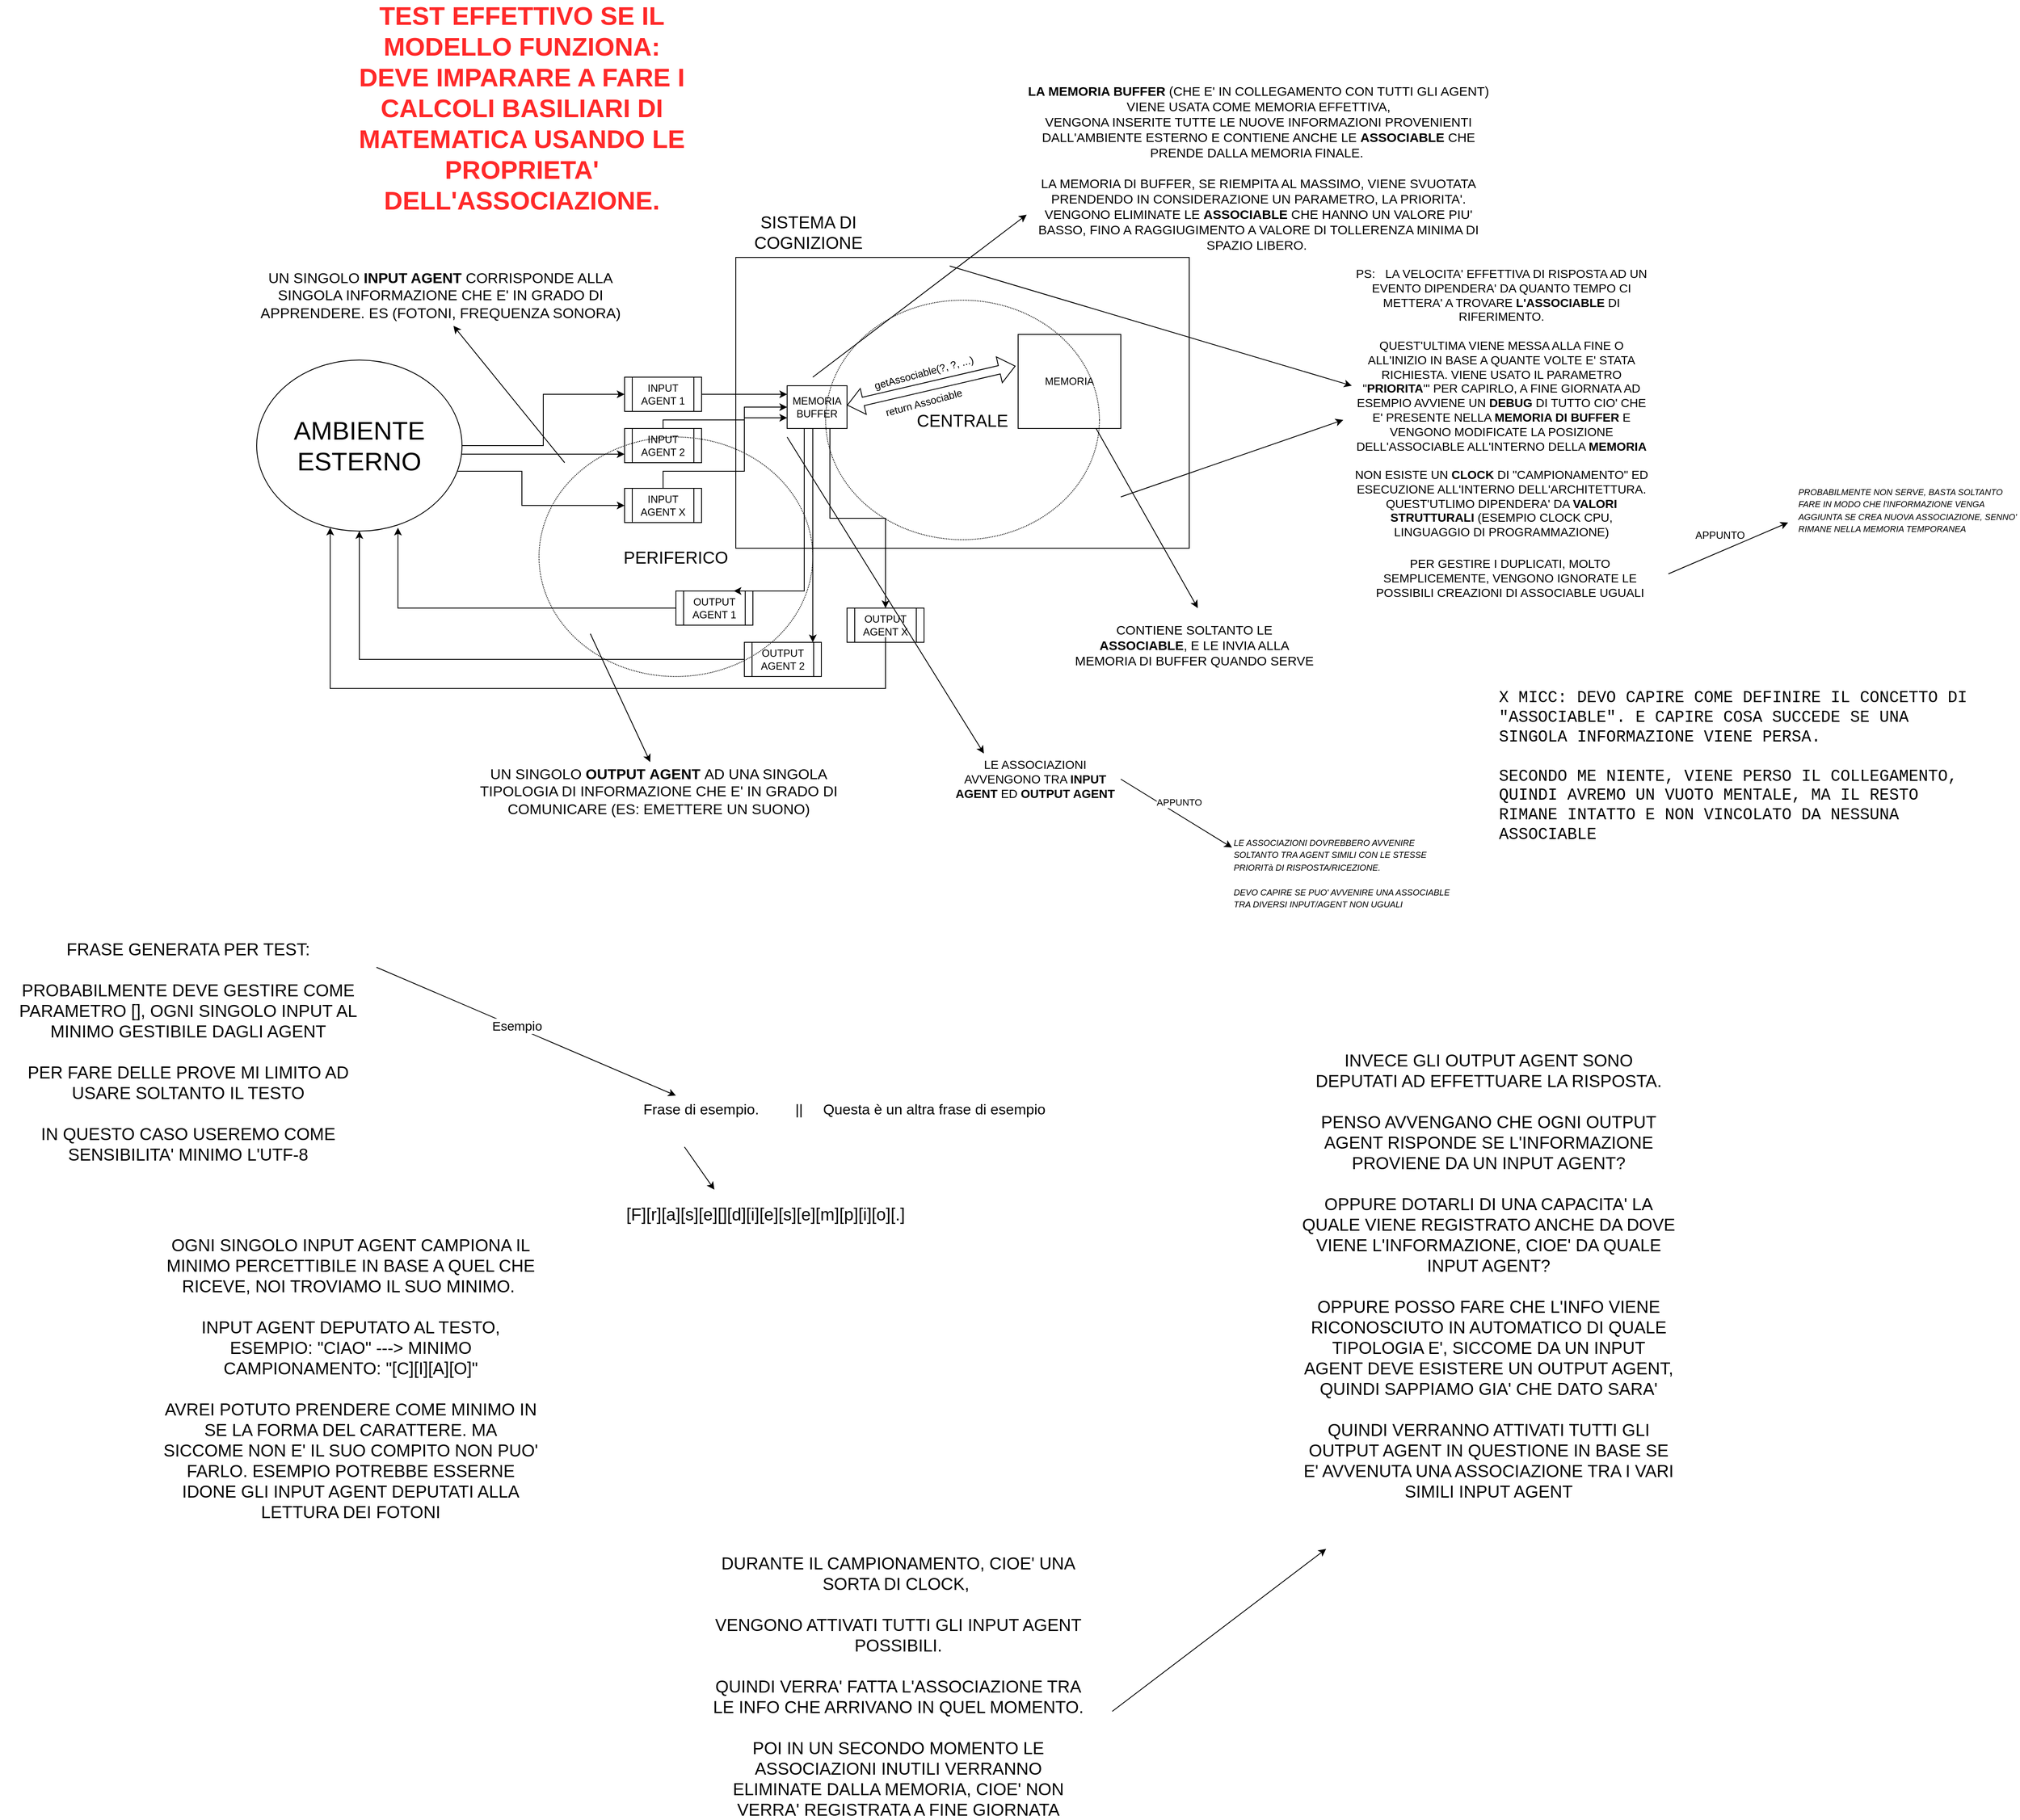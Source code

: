 <mxfile version="28.2.5">
  <diagram name="Page-1" id="nZuKNwKg5GLubK1jZada">
    <mxGraphModel dx="2887" dy="2226" grid="1" gridSize="10" guides="1" tooltips="1" connect="1" arrows="1" fold="1" page="1" pageScale="1" pageWidth="850" pageHeight="1100" math="0" shadow="0">
      <root>
        <mxCell id="0" />
        <mxCell id="1" parent="0" />
        <mxCell id="f7gwcDW4hTQdyQr3YfNT-40" style="edgeStyle=orthogonalEdgeStyle;rounded=0;orthogonalLoop=1;jettySize=auto;html=1;entryX=0;entryY=0.5;entryDx=0;entryDy=0;" parent="1" source="f7gwcDW4hTQdyQr3YfNT-1" target="f7gwcDW4hTQdyQr3YfNT-6" edge="1">
          <mxGeometry relative="1" as="geometry" />
        </mxCell>
        <mxCell id="f7gwcDW4hTQdyQr3YfNT-41" style="edgeStyle=orthogonalEdgeStyle;rounded=0;orthogonalLoop=1;jettySize=auto;html=1;" parent="1" source="f7gwcDW4hTQdyQr3YfNT-1" target="f7gwcDW4hTQdyQr3YfNT-7" edge="1">
          <mxGeometry relative="1" as="geometry">
            <Array as="points">
              <mxPoint x="340" y="360" />
              <mxPoint x="340" y="360" />
            </Array>
          </mxGeometry>
        </mxCell>
        <mxCell id="f7gwcDW4hTQdyQr3YfNT-42" style="edgeStyle=orthogonalEdgeStyle;rounded=0;orthogonalLoop=1;jettySize=auto;html=1;entryX=0;entryY=0.5;entryDx=0;entryDy=0;" parent="1" source="f7gwcDW4hTQdyQr3YfNT-1" target="f7gwcDW4hTQdyQr3YfNT-8" edge="1">
          <mxGeometry relative="1" as="geometry">
            <Array as="points">
              <mxPoint x="320" y="380" />
              <mxPoint x="320" y="420" />
            </Array>
          </mxGeometry>
        </mxCell>
        <mxCell id="f7gwcDW4hTQdyQr3YfNT-1" value="&lt;font style=&quot;font-size: 30px;&quot;&gt;AMBIENTE ESTERNO&lt;/font&gt;" style="ellipse;whiteSpace=wrap;html=1;" parent="1" vertex="1">
          <mxGeometry x="10" y="250" width="240" height="200" as="geometry" />
        </mxCell>
        <mxCell id="f7gwcDW4hTQdyQr3YfNT-3" value="" style="rounded=0;whiteSpace=wrap;html=1;" parent="1" vertex="1">
          <mxGeometry x="570" y="130" width="530" height="340" as="geometry" />
        </mxCell>
        <mxCell id="f7gwcDW4hTQdyQr3YfNT-4" value="&lt;font style=&quot;font-size: 20px;&quot;&gt;SISTEMA DI COGNIZIONE&lt;/font&gt;" style="text;html=1;strokeColor=none;fillColor=none;align=center;verticalAlign=middle;whiteSpace=wrap;rounded=0;" parent="1" vertex="1">
          <mxGeometry x="550" y="90" width="210" height="20" as="geometry" />
        </mxCell>
        <mxCell id="f7gwcDW4hTQdyQr3YfNT-61" style="edgeStyle=orthogonalEdgeStyle;rounded=0;orthogonalLoop=1;jettySize=auto;html=1;" parent="1" source="f7gwcDW4hTQdyQr3YfNT-6" target="f7gwcDW4hTQdyQr3YfNT-31" edge="1">
          <mxGeometry relative="1" as="geometry">
            <Array as="points">
              <mxPoint x="610" y="290" />
              <mxPoint x="610" y="290" />
            </Array>
          </mxGeometry>
        </mxCell>
        <mxCell id="f7gwcDW4hTQdyQr3YfNT-6" value="INPUT AGENT 1" style="shape=process;whiteSpace=wrap;html=1;backgroundOutline=1;" parent="1" vertex="1">
          <mxGeometry x="440" y="270" width="90" height="40" as="geometry" />
        </mxCell>
        <mxCell id="f7gwcDW4hTQdyQr3YfNT-68" style="edgeStyle=orthogonalEdgeStyle;rounded=0;orthogonalLoop=1;jettySize=auto;html=1;entryX=0;entryY=0.5;entryDx=0;entryDy=0;" parent="1" source="f7gwcDW4hTQdyQr3YfNT-7" target="f7gwcDW4hTQdyQr3YfNT-31" edge="1">
          <mxGeometry relative="1" as="geometry">
            <Array as="points">
              <mxPoint x="485" y="320" />
              <mxPoint x="580" y="320" />
              <mxPoint x="580" y="305" />
            </Array>
          </mxGeometry>
        </mxCell>
        <mxCell id="f7gwcDW4hTQdyQr3YfNT-7" value="INPUT AGENT 2" style="shape=process;whiteSpace=wrap;html=1;backgroundOutline=1;" parent="1" vertex="1">
          <mxGeometry x="440" y="330" width="90" height="40" as="geometry" />
        </mxCell>
        <mxCell id="f7gwcDW4hTQdyQr3YfNT-69" style="edgeStyle=orthogonalEdgeStyle;rounded=0;orthogonalLoop=1;jettySize=auto;html=1;entryX=0;entryY=0.75;entryDx=0;entryDy=0;" parent="1" source="f7gwcDW4hTQdyQr3YfNT-8" target="f7gwcDW4hTQdyQr3YfNT-31" edge="1">
          <mxGeometry relative="1" as="geometry">
            <Array as="points">
              <mxPoint x="485" y="380" />
              <mxPoint x="580" y="380" />
              <mxPoint x="580" y="317" />
            </Array>
          </mxGeometry>
        </mxCell>
        <mxCell id="f7gwcDW4hTQdyQr3YfNT-8" value="INPUT AGENT X" style="shape=process;whiteSpace=wrap;html=1;backgroundOutline=1;" parent="1" vertex="1">
          <mxGeometry x="440" y="400" width="90" height="40" as="geometry" />
        </mxCell>
        <mxCell id="f7gwcDW4hTQdyQr3YfNT-12" value="OUTPUT&lt;br&gt;AGENT 1" style="shape=process;whiteSpace=wrap;html=1;backgroundOutline=1;" parent="1" vertex="1">
          <mxGeometry x="500" y="520" width="90" height="40" as="geometry" />
        </mxCell>
        <mxCell id="f7gwcDW4hTQdyQr3YfNT-23" style="edgeStyle=orthogonalEdgeStyle;rounded=0;orthogonalLoop=1;jettySize=auto;html=1;entryX=0.5;entryY=1;entryDx=0;entryDy=0;" parent="1" source="f7gwcDW4hTQdyQr3YfNT-13" target="f7gwcDW4hTQdyQr3YfNT-1" edge="1">
          <mxGeometry relative="1" as="geometry" />
        </mxCell>
        <mxCell id="f7gwcDW4hTQdyQr3YfNT-13" value="OUTPUT&lt;br&gt;AGENT 2" style="shape=process;whiteSpace=wrap;html=1;backgroundOutline=1;" parent="1" vertex="1">
          <mxGeometry x="580" y="580" width="90" height="40" as="geometry" />
        </mxCell>
        <mxCell id="f7gwcDW4hTQdyQr3YfNT-14" value="OUTPUT AGENT X" style="shape=process;whiteSpace=wrap;html=1;backgroundOutline=1;" parent="1" vertex="1">
          <mxGeometry x="700" y="540" width="90" height="40" as="geometry" />
        </mxCell>
        <mxCell id="f7gwcDW4hTQdyQr3YfNT-22" style="edgeStyle=orthogonalEdgeStyle;rounded=0;orthogonalLoop=1;jettySize=auto;html=1;entryX=0.688;entryY=0.98;entryDx=0;entryDy=0;entryPerimeter=0;" parent="1" source="f7gwcDW4hTQdyQr3YfNT-12" target="f7gwcDW4hTQdyQr3YfNT-1" edge="1">
          <mxGeometry relative="1" as="geometry" />
        </mxCell>
        <mxCell id="f7gwcDW4hTQdyQr3YfNT-24" style="edgeStyle=orthogonalEdgeStyle;rounded=0;orthogonalLoop=1;jettySize=auto;html=1;entryX=0.358;entryY=1.01;entryDx=0;entryDy=0;entryPerimeter=0;" parent="1" edge="1">
          <mxGeometry relative="1" as="geometry">
            <mxPoint x="745" y="574" as="sourcePoint" />
            <mxPoint x="95.92" y="446" as="targetPoint" />
            <Array as="points">
              <mxPoint x="745" y="634" />
              <mxPoint x="96" y="634" />
            </Array>
          </mxGeometry>
        </mxCell>
        <mxCell id="S5PtbbGTLoT8_omnZW4--2" style="edgeStyle=orthogonalEdgeStyle;rounded=0;orthogonalLoop=1;jettySize=auto;html=1;entryX=0.75;entryY=0;entryDx=0;entryDy=0;" parent="1" source="f7gwcDW4hTQdyQr3YfNT-31" target="f7gwcDW4hTQdyQr3YfNT-12" edge="1">
          <mxGeometry relative="1" as="geometry">
            <Array as="points">
              <mxPoint x="650" y="520" />
            </Array>
          </mxGeometry>
        </mxCell>
        <mxCell id="S5PtbbGTLoT8_omnZW4--3" style="edgeStyle=orthogonalEdgeStyle;rounded=0;orthogonalLoop=1;jettySize=auto;html=1;" parent="1" source="f7gwcDW4hTQdyQr3YfNT-31" target="f7gwcDW4hTQdyQr3YfNT-13" edge="1">
          <mxGeometry relative="1" as="geometry">
            <Array as="points">
              <mxPoint x="660" y="390" />
              <mxPoint x="660" y="390" />
            </Array>
          </mxGeometry>
        </mxCell>
        <mxCell id="S5PtbbGTLoT8_omnZW4--4" style="edgeStyle=orthogonalEdgeStyle;rounded=0;orthogonalLoop=1;jettySize=auto;html=1;" parent="1" source="f7gwcDW4hTQdyQr3YfNT-31" target="f7gwcDW4hTQdyQr3YfNT-14" edge="1">
          <mxGeometry relative="1" as="geometry">
            <Array as="points">
              <mxPoint x="680" y="435" />
              <mxPoint x="745" y="435" />
            </Array>
          </mxGeometry>
        </mxCell>
        <mxCell id="f7gwcDW4hTQdyQr3YfNT-31" value="MEMORIA BUFFER" style="rounded=0;whiteSpace=wrap;html=1;" parent="1" vertex="1">
          <mxGeometry x="630" y="280" width="70" height="50" as="geometry" />
        </mxCell>
        <mxCell id="f7gwcDW4hTQdyQr3YfNT-33" value="MEMORIA" style="rounded=0;whiteSpace=wrap;html=1;" parent="1" vertex="1">
          <mxGeometry x="900" y="220" width="120" height="110" as="geometry" />
        </mxCell>
        <mxCell id="f7gwcDW4hTQdyQr3YfNT-43" value="" style="endArrow=classic;html=1;rounded=0;" parent="1" edge="1">
          <mxGeometry width="50" height="50" relative="1" as="geometry">
            <mxPoint x="370" y="370" as="sourcePoint" />
            <mxPoint x="240" y="210" as="targetPoint" />
          </mxGeometry>
        </mxCell>
        <mxCell id="f7gwcDW4hTQdyQr3YfNT-44" value="&lt;font style=&quot;font-size: 17px;&quot;&gt;UN SINGOLO &lt;b&gt;INPUT AGENT&lt;/b&gt; CORRISPONDE ALLA SINGOLA INFORMAZIONE CHE E&#39; IN GRADO DI APPRENDERE. ES (FOTONI, FREQUENZA SONORA)&lt;/font&gt;" style="text;html=1;strokeColor=none;fillColor=none;align=center;verticalAlign=middle;whiteSpace=wrap;rounded=0;" parent="1" vertex="1">
          <mxGeometry x="10" y="160" width="430" height="30" as="geometry" />
        </mxCell>
        <mxCell id="f7gwcDW4hTQdyQr3YfNT-47" value="" style="endArrow=classic;html=1;rounded=0;" parent="1" edge="1">
          <mxGeometry width="50" height="50" relative="1" as="geometry">
            <mxPoint x="400" y="570" as="sourcePoint" />
            <mxPoint x="470" y="720" as="targetPoint" />
          </mxGeometry>
        </mxCell>
        <mxCell id="f7gwcDW4hTQdyQr3YfNT-48" value="&lt;font style=&quot;font-size: 17px;&quot;&gt;UN SINGOLO &lt;b&gt;OUTPUT&amp;nbsp;AGENT&lt;/b&gt;&amp;nbsp;AD UNA SINGOLA TIPOLOGIA DI INFORMAZIONE CHE E&#39; IN GRADO DI COMUNICARE (ES: EMETTERE UN SUONO)&lt;/font&gt;" style="text;html=1;strokeColor=none;fillColor=none;align=center;verticalAlign=middle;whiteSpace=wrap;rounded=0;" parent="1" vertex="1">
          <mxGeometry x="260" y="730" width="440" height="50" as="geometry" />
        </mxCell>
        <mxCell id="f7gwcDW4hTQdyQr3YfNT-53" value="&lt;div style=&quot;text-align: center; font-size: 15px;&quot;&gt;&lt;font style=&quot;font-size: 15px;&quot;&gt;&lt;b style=&quot;&quot;&gt;LA MEMORIA BUFFER&lt;/b&gt;&amp;nbsp;(CHE E&#39; IN COLLEGAMENTO CON TUTTI GLI AGENT) VIENE USATA COME MEMORIA EFFETTIVA,&lt;/font&gt;&lt;/div&gt;&lt;div style=&quot;text-align: center; font-size: 15px;&quot;&gt;&lt;font style=&quot;font-size: 15px;&quot;&gt;VENGONA INSERITE TUTTE LE NUOVE INFORMAZIONI PROVENIENTI DALL&#39;AMBIENTE ESTERNO E CONTIENE ANCHE LE &lt;b style=&quot;&quot;&gt;ASSOCIABLE &lt;/b&gt;CHE PRENDE DALLA MEMORIA FINALE.&amp;nbsp;&lt;/font&gt;&lt;/div&gt;&lt;div style=&quot;text-align: center; font-size: 15px;&quot;&gt;&lt;font style=&quot;font-size: 15px;&quot;&gt;&lt;br&gt;&lt;/font&gt;&lt;/div&gt;&lt;div style=&quot;text-align: center; font-size: 15px;&quot;&gt;&lt;font style=&quot;font-size: 15px;&quot;&gt;LA MEMORIA DI BUFFER, SE RIEMPITA AL MASSIMO, VIENE SVUOTATA PRENDENDO IN CONSIDERAZIONE UN PARAMETRO, LA PRIORITA&#39;. VENGONO ELIMINATE LE &lt;b style=&quot;&quot;&gt;ASSOCIABLE &lt;/b&gt;CHE HANNO UN VALORE PIU&#39; BASSO, FINO A RAGGIUGIMENTO A VALORE DI TOLLERENZA MINIMA DI SPAZIO LIBERO.&amp;nbsp;&lt;/font&gt;&lt;/div&gt;" style="text;whiteSpace=wrap;html=1;" parent="1" vertex="1">
          <mxGeometry x="900" y="-80" width="560" height="80" as="geometry" />
        </mxCell>
        <mxCell id="f7gwcDW4hTQdyQr3YfNT-54" value="" style="endArrow=classic;html=1;rounded=0;" parent="1" edge="1">
          <mxGeometry width="50" height="50" relative="1" as="geometry">
            <mxPoint x="660" y="270" as="sourcePoint" />
            <mxPoint x="910" y="80" as="targetPoint" />
          </mxGeometry>
        </mxCell>
        <mxCell id="f7gwcDW4hTQdyQr3YfNT-58" value="" style="endArrow=classic;html=1;rounded=0;" parent="1" source="f7gwcDW4hTQdyQr3YfNT-33" edge="1">
          <mxGeometry width="50" height="50" relative="1" as="geometry">
            <mxPoint x="630" y="430" as="sourcePoint" />
            <mxPoint x="1110" y="540" as="targetPoint" />
          </mxGeometry>
        </mxCell>
        <mxCell id="f7gwcDW4hTQdyQr3YfNT-66" value="" style="shape=flexArrow;endArrow=classic;startArrow=classic;html=1;rounded=0;entryX=-0.025;entryY=0.336;entryDx=0;entryDy=0;entryPerimeter=0;" parent="1" target="f7gwcDW4hTQdyQr3YfNT-33" edge="1">
          <mxGeometry width="100" height="100" relative="1" as="geometry">
            <mxPoint x="700" y="302.762" as="sourcePoint" />
            <mxPoint x="900" y="277.23" as="targetPoint" />
          </mxGeometry>
        </mxCell>
        <mxCell id="f7gwcDW4hTQdyQr3YfNT-72" value="&lt;div style=&quot;text-align: center; font-size: 15px;&quot;&gt;CONTIENE SOLTANTO LE &lt;b&gt;ASSOCIABLE&lt;/b&gt;, E LE INVIA ALLA MEMORIA DI BUFFER QUANDO SERVE&lt;/div&gt;" style="text;whiteSpace=wrap;html=1;" parent="1" vertex="1">
          <mxGeometry x="960" y="550" width="290" height="80" as="geometry" />
        </mxCell>
        <mxCell id="f7gwcDW4hTQdyQr3YfNT-73" value="" style="endArrow=classic;html=1;rounded=0;" parent="1" edge="1">
          <mxGeometry width="50" height="50" relative="1" as="geometry">
            <mxPoint x="820" y="140" as="sourcePoint" />
            <mxPoint x="1290" y="280" as="targetPoint" />
          </mxGeometry>
        </mxCell>
        <mxCell id="f7gwcDW4hTQdyQr3YfNT-75" value="" style="endArrow=classic;html=1;rounded=0;" parent="1" edge="1">
          <mxGeometry width="50" height="50" relative="1" as="geometry">
            <mxPoint x="1020" y="410" as="sourcePoint" />
            <mxPoint x="1280" y="320" as="targetPoint" />
          </mxGeometry>
        </mxCell>
        <mxCell id="f7gwcDW4hTQdyQr3YfNT-76" value="&lt;font style=&quot;font-size: 14px;&quot;&gt;PS:&amp;nbsp; &amp;nbsp;LA VELOCITA&#39; EFFETTIVA DI RISPOSTA AD UN EVENTO DIPENDERA&#39; DA QUANTO TEMPO CI METTERA&#39; A TROVARE &lt;b&gt;L&#39;ASSOCIABLE&lt;/b&gt; DI RIFERIMENTO.&lt;br&gt;&lt;br&gt;QUEST&#39;ULTIMA VIENE MESSA ALLA FINE O ALL&#39;INIZIO IN BASE A QUANTE VOLTE E&#39; STATA RICHIESTA. VIENE USATO IL PARAMETRO &quot;&lt;b&gt;PRIORITA&lt;/b&gt;&#39;&quot; PER CAPIRLO, A FINE GIORNATA AD ESEMPIO AVVIENE UN &lt;b&gt;DEBUG &lt;/b&gt;DI TUTTO CIO&#39; CHE E&#39; PRESENTE NELLA &lt;b&gt;MEMORIA DI BUFFER&lt;/b&gt; E VENGONO MODIFICATE LA POSIZIONE DELL&#39;ASSOCIABLE ALL&#39;INTERNO DELLA &lt;b&gt;MEMORIA&lt;/b&gt;&lt;br&gt;&lt;br&gt;NON ESISTE UN &lt;b&gt;CLOCK &lt;/b&gt;DI &quot;CAMPIONAMENTO&quot; ED ESECUZIONE ALL&#39;INTERNO DELL&#39;ARCHITETTURA. QUEST&#39;UTLIMO DIPENDERA&#39; DA &lt;b&gt;VALORI STRUTTURALI&lt;/b&gt; (ESEMPIO CLOCK CPU, LINGUAGGIO DI PROGRAMMAZIONE)&lt;/font&gt;" style="text;html=1;strokeColor=none;fillColor=none;align=center;verticalAlign=middle;whiteSpace=wrap;rounded=0;" parent="1" vertex="1">
          <mxGeometry x="1290" y="285" width="350" height="30" as="geometry" />
        </mxCell>
        <mxCell id="f7gwcDW4hTQdyQr3YfNT-77" value="&lt;font style=&quot;font-size: 14px;&quot;&gt;PER GESTIRE I DUPLICATI, MOLTO SEMPLICEMENTE, VENGONO IGNORATE LE POSSIBILI CREAZIONI DI ASSOCIABLE UGUALI&lt;/font&gt;" style="text;html=1;strokeColor=none;fillColor=none;align=center;verticalAlign=middle;whiteSpace=wrap;rounded=0;" parent="1" vertex="1">
          <mxGeometry x="1300" y="450" width="350" height="110" as="geometry" />
        </mxCell>
        <mxCell id="f7gwcDW4hTQdyQr3YfNT-78" value="&lt;i&gt;&lt;font style=&quot;font-size: 10px;&quot;&gt;PROBABILMENTE NON SERVE, BASTA SOLTANTO FARE IN MODO CHE l&#39;INFORMAZIONE VENGA AGGIUNTA SE CREA NUOVA ASSOCIAZIONE, SENNO&#39; RIMANE NELLA MEMORIA TEMPORANEA&lt;/font&gt;&lt;/i&gt;" style="text;whiteSpace=wrap;html=1;" parent="1" vertex="1">
          <mxGeometry x="1810" y="390" width="260" height="140" as="geometry" />
        </mxCell>
        <mxCell id="f7gwcDW4hTQdyQr3YfNT-79" value="" style="endArrow=classic;html=1;rounded=0;" parent="1" edge="1">
          <mxGeometry width="50" height="50" relative="1" as="geometry">
            <mxPoint x="1660" y="500" as="sourcePoint" />
            <mxPoint x="1800" y="440" as="targetPoint" />
          </mxGeometry>
        </mxCell>
        <mxCell id="f7gwcDW4hTQdyQr3YfNT-80" value="APPUNTO" style="text;html=1;align=center;verticalAlign=middle;resizable=0;points=[];autosize=1;strokeColor=none;fillColor=none;" parent="1" vertex="1">
          <mxGeometry x="1680" y="440" width="80" height="30" as="geometry" />
        </mxCell>
        <mxCell id="f7gwcDW4hTQdyQr3YfNT-81" value="getAssociable(?, ?, ...)" style="text;html=1;strokeColor=none;fillColor=none;align=center;verticalAlign=middle;whiteSpace=wrap;rounded=0;rotation=-15;" parent="1" vertex="1">
          <mxGeometry x="710" y="250" width="160" height="30" as="geometry" />
        </mxCell>
        <mxCell id="f7gwcDW4hTQdyQr3YfNT-82" value="return Associable" style="text;html=1;strokeColor=none;fillColor=none;align=center;verticalAlign=middle;whiteSpace=wrap;rounded=0;rotation=-15;" parent="1" vertex="1">
          <mxGeometry x="710" y="285" width="160" height="30" as="geometry" />
        </mxCell>
        <mxCell id="f7gwcDW4hTQdyQr3YfNT-84" value="" style="endArrow=classic;html=1;rounded=0;" parent="1" edge="1">
          <mxGeometry width="50" height="50" relative="1" as="geometry">
            <mxPoint x="630" y="340" as="sourcePoint" />
            <mxPoint x="860" y="710" as="targetPoint" />
          </mxGeometry>
        </mxCell>
        <mxCell id="f7gwcDW4hTQdyQr3YfNT-85" value="&lt;font style=&quot;font-size: 14px;&quot;&gt;LE ASSOCIAZIONI AVVENGONO TRA &lt;b&gt;INPUT AGENT &lt;/b&gt;ED &lt;b&gt;OUTPUT AGENT&lt;/b&gt;&lt;/font&gt;" style="text;html=1;strokeColor=none;fillColor=none;align=center;verticalAlign=middle;whiteSpace=wrap;rounded=0;" parent="1" vertex="1">
          <mxGeometry x="820" y="710" width="200" height="60" as="geometry" />
        </mxCell>
        <mxCell id="f7gwcDW4hTQdyQr3YfNT-86" style="edgeStyle=orthogonalEdgeStyle;rounded=0;orthogonalLoop=1;jettySize=auto;html=1;exitX=0.5;exitY=1;exitDx=0;exitDy=0;" parent="1" source="f7gwcDW4hTQdyQr3YfNT-85" target="f7gwcDW4hTQdyQr3YfNT-85" edge="1">
          <mxGeometry relative="1" as="geometry" />
        </mxCell>
        <mxCell id="f7gwcDW4hTQdyQr3YfNT-88" value="" style="endArrow=classic;html=1;rounded=0;" parent="1" edge="1">
          <mxGeometry width="50" height="50" relative="1" as="geometry">
            <mxPoint x="1020" y="740" as="sourcePoint" />
            <mxPoint x="1150" y="820" as="targetPoint" />
          </mxGeometry>
        </mxCell>
        <mxCell id="f7gwcDW4hTQdyQr3YfNT-89" value="APPUNTO" style="edgeLabel;html=1;align=center;verticalAlign=middle;resizable=0;points=[];" parent="f7gwcDW4hTQdyQr3YfNT-88" vertex="1" connectable="0">
          <mxGeometry x="-0.055" y="13" relative="1" as="geometry">
            <mxPoint as="offset" />
          </mxGeometry>
        </mxCell>
        <mxCell id="f7gwcDW4hTQdyQr3YfNT-90" value="&lt;span style=&quot;font-size: 10px;&quot;&gt;&lt;i&gt;LE ASSOCIAZIONI DOVREBBERO AVVENIRE SOLTANTO TRA AGENT SIMILI CON LE STESSE PRIORITà DI RISPOSTA/RICEZIONE.&lt;br&gt;&lt;br&gt;DEVO CAPIRE SE PUO&#39; AVVENIRE UNA ASSOCIABLE TRA DIVERSI INPUT/AGENT NON UGUALI&lt;br&gt;&lt;/i&gt;&lt;/span&gt;" style="text;whiteSpace=wrap;html=1;" parent="1" vertex="1">
          <mxGeometry x="1150" y="800" width="260" height="140" as="geometry" />
        </mxCell>
        <mxCell id="f7gwcDW4hTQdyQr3YfNT-91" value="&lt;font face=&quot;Courier New&quot; style=&quot;font-size: 19px;&quot;&gt;X MICC: DEVO CAPIRE COME DEFINIRE IL CONCETTO DI &quot;ASSOCIABLE&quot;. E CAPIRE COSA SUCCEDE SE UNA SINGOLA INFORMAZIONE VIENE PERSA.&amp;nbsp;&lt;br&gt;&lt;br&gt;SECONDO ME NIENTE, VIENE PERSO IL COLLEGAMENTO, QUINDI AVREMO UN VUOTO MENTALE, MA IL RESTO RIMANE INTATTO E NON VINCOLATO DA NESSUNA ASSOCIABLE&lt;/font&gt;" style="text;html=1;strokeColor=none;fillColor=none;align=left;verticalAlign=middle;whiteSpace=wrap;rounded=0;" parent="1" vertex="1">
          <mxGeometry x="1460" y="620" width="550" height="210" as="geometry" />
        </mxCell>
        <mxCell id="S5PtbbGTLoT8_omnZW4--5" value="&lt;font style=&quot;font-size: 20px;&quot;&gt;PERIFERICO&lt;/font&gt;" style="ellipse;whiteSpace=wrap;html=1;fillColor=none;dashed=1;dashPattern=1 1;shadow=0;" parent="1" vertex="1">
          <mxGeometry x="340" y="340" width="320" height="280" as="geometry" />
        </mxCell>
        <mxCell id="S5PtbbGTLoT8_omnZW4--6" value="&lt;font style=&quot;font-size: 20px;&quot;&gt;CENTRALE&lt;/font&gt;" style="ellipse;whiteSpace=wrap;html=1;fillColor=none;dashed=1;dashPattern=1 1;shadow=0;" parent="1" vertex="1">
          <mxGeometry x="675" y="180" width="320" height="280" as="geometry" />
        </mxCell>
        <mxCell id="S5PtbbGTLoT8_omnZW4--7" value="&lt;font style=&quot;font-size: 20px;&quot;&gt;FRASE GENERATA PER TEST:&lt;br&gt;&lt;br&gt;PROBABILMENTE DEVE GESTIRE COME PARAMETRO [], OGNI SINGOLO INPUT AL MINIMO GESTIBILE DAGLI AGENT&lt;br&gt;&lt;br&gt;PER FARE DELLE PROVE MI LIMITO AD USARE SOLTANTO IL TESTO&lt;br&gt;&lt;br&gt;IN QUESTO CASO USEREMO COME SENSIBILITA&#39; MINIMO L&#39;UTF-8&lt;br&gt;&lt;br&gt;&lt;/font&gt;" style="text;html=1;strokeColor=none;fillColor=none;align=center;verticalAlign=middle;whiteSpace=wrap;rounded=0;" parent="1" vertex="1">
          <mxGeometry x="-290" y="1050" width="440" height="40" as="geometry" />
        </mxCell>
        <mxCell id="S5PtbbGTLoT8_omnZW4--8" value="Frase di esempio.         ||     Questa è un altra frase di esempio" style="text;whiteSpace=wrap;strokeWidth=18;fontSize=17;" parent="1" vertex="1">
          <mxGeometry x="460" y="1110" width="560" height="50" as="geometry" />
        </mxCell>
        <mxCell id="S5PtbbGTLoT8_omnZW4--10" value="" style="endArrow=classic;html=1;rounded=0;" parent="1" edge="1">
          <mxGeometry width="50" height="50" relative="1" as="geometry">
            <mxPoint x="150" y="960" as="sourcePoint" />
            <mxPoint x="500" y="1110" as="targetPoint" />
          </mxGeometry>
        </mxCell>
        <mxCell id="S5PtbbGTLoT8_omnZW4--11" value="&lt;font style=&quot;font-size: 15px;&quot;&gt;Esempio&lt;/font&gt;" style="edgeLabel;html=1;align=center;verticalAlign=middle;resizable=0;points=[];" parent="S5PtbbGTLoT8_omnZW4--10" vertex="1" connectable="0">
          <mxGeometry x="-0.089" relative="1" as="geometry">
            <mxPoint x="4" y="-1" as="offset" />
          </mxGeometry>
        </mxCell>
        <mxCell id="S5PtbbGTLoT8_omnZW4--12" value="[F][r][a][s][e][][d][i][e][s][e][m][p][i][o][.]" style="text;whiteSpace=wrap;fontSize=20;" parent="1" vertex="1">
          <mxGeometry x="440" y="1230" width="560" height="50" as="geometry" />
        </mxCell>
        <mxCell id="S5PtbbGTLoT8_omnZW4--14" value="" style="endArrow=classic;html=1;rounded=0;" parent="1" edge="1">
          <mxGeometry width="50" height="50" relative="1" as="geometry">
            <mxPoint x="510" y="1170" as="sourcePoint" />
            <mxPoint x="545" y="1220" as="targetPoint" />
          </mxGeometry>
        </mxCell>
        <mxCell id="S5PtbbGTLoT8_omnZW4--15" value="&lt;font style=&quot;font-size: 20px;&quot;&gt;OGNI SINGOLO INPUT AGENT CAMPIONA IL MINIMO PERCETTIBILE IN BASE A QUEL CHE RICEVE, NOI TROVIAMO IL SUO MINIMO.&amp;nbsp;&lt;br&gt;&lt;br&gt;INPUT AGENT DEPUTATO AL TESTO, ESEMPIO: &quot;CIAO&quot; ---&amp;gt; MINIMO CAMPIONAMENTO: &quot;[C][I][A][O]&quot;&lt;br&gt;&lt;br&gt;AVREI POTUTO PRENDERE COME MINIMO IN SE LA FORMA DEL CARATTERE. MA SICCOME NON E&#39; IL SUO COMPITO NON PUO&#39; FARLO. ESEMPIO POTREBBE ESSERNE IDONE GLI INPUT AGENT DEPUTATI ALLA LETTURA DEI FOTONI&lt;br&gt;&lt;/font&gt;" style="text;html=1;strokeColor=none;fillColor=none;align=center;verticalAlign=middle;whiteSpace=wrap;rounded=0;" parent="1" vertex="1">
          <mxGeometry x="-100" y="1420" width="440" height="40" as="geometry" />
        </mxCell>
        <mxCell id="S5PtbbGTLoT8_omnZW4--17" value="&lt;font style=&quot;font-size: 20px;&quot;&gt;INVECE GLI OUTPUT AGENT SONO DEPUTATI AD EFFETTUARE LA RISPOSTA.&lt;br&gt;&lt;br&gt;PENSO AVVENGANO CHE OGNI OUTPUT AGENT RISPONDE SE L&#39;INFORMAZIONE PROVIENE DA UN INPUT AGENT?&lt;br&gt;&lt;br&gt;OPPURE DOTARLI DI UNA CAPACITA&#39; LA QUALE VIENE REGISTRATO ANCHE DA DOVE VIENE L&#39;INFORMAZIONE, CIOE&#39; DA QUALE INPUT AGENT?&lt;br&gt;&lt;br&gt;OPPURE POSSO FARE CHE L&#39;INFO VIENE RICONOSCIUTO IN AUTOMATICO DI QUALE TIPOLOGIA E&#39;, SICCOME DA UN INPUT AGENT DEVE ESISTERE UN OUTPUT AGENT, QUINDI SAPPIAMO GIA&#39; CHE DATO SARA&#39;&lt;br&gt;&lt;br&gt;QUINDI VERRANNO ATTIVATI TUTTI GLI OUTPUT AGENT IN QUESTIONE IN BASE SE E&#39; AVVENUTA UNA ASSOCIAZIONE TRA I VARI SIMILI INPUT AGENT&lt;br&gt;&lt;/font&gt;" style="text;html=1;strokeColor=none;fillColor=none;align=center;verticalAlign=middle;whiteSpace=wrap;rounded=0;" parent="1" vertex="1">
          <mxGeometry x="1230" y="1300" width="440" height="40" as="geometry" />
        </mxCell>
        <mxCell id="S5PtbbGTLoT8_omnZW4--18" value="&lt;font style=&quot;font-size: 20px;&quot;&gt;DURANTE IL CAMPIONAMENTO, CIOE&#39; UNA SORTA DI CLOCK,&amp;nbsp;&lt;br&gt;&lt;br&gt;VENGONO ATTIVATI TUTTI GLI INPUT AGENT POSSIBILI.&lt;br&gt;&lt;br&gt;QUINDI VERRA&#39; FATTA L&#39;ASSOCIAZIONE TRA LE INFO CHE ARRIVANO IN QUEL MOMENTO.&lt;br&gt;&lt;br&gt;POI IN UN SECONDO MOMENTO LE ASSOCIAZIONI INUTILI VERRANNO ELIMINATE DALLA MEMORIA, CIOE&#39; NON VERRA&#39; REGISTRATA A FINE GIORNATA&lt;br&gt;&lt;/font&gt;" style="text;html=1;strokeColor=none;fillColor=none;align=center;verticalAlign=middle;whiteSpace=wrap;rounded=0;" parent="1" vertex="1">
          <mxGeometry x="540" y="1780" width="440" height="40" as="geometry" />
        </mxCell>
        <mxCell id="S5PtbbGTLoT8_omnZW4--20" value="&lt;font color=&quot;#ff2929&quot; style=&quot;font-size: 30px;&quot;&gt;&lt;b&gt;TEST EFFETTIVO SE IL MODELLO FUNZIONA: DEVE IMPARARE A FARE I CALCOLI BASILIARI DI MATEMATICA USANDO LE PROPRIETA&#39; DELL&#39;ASSOCIAZIONE.&lt;/b&gt;&lt;/font&gt;" style="text;html=1;strokeColor=none;fillColor=none;align=center;verticalAlign=middle;whiteSpace=wrap;rounded=0;" parent="1" vertex="1">
          <mxGeometry x="120" y="-60" width="400" height="30" as="geometry" />
        </mxCell>
        <mxCell id="S5PtbbGTLoT8_omnZW4--26" value="" style="endArrow=classic;html=1;rounded=0;" parent="1" edge="1">
          <mxGeometry width="50" height="50" relative="1" as="geometry">
            <mxPoint x="1010" y="1830" as="sourcePoint" />
            <mxPoint x="1260" y="1640" as="targetPoint" />
          </mxGeometry>
        </mxCell>
      </root>
    </mxGraphModel>
  </diagram>
</mxfile>
